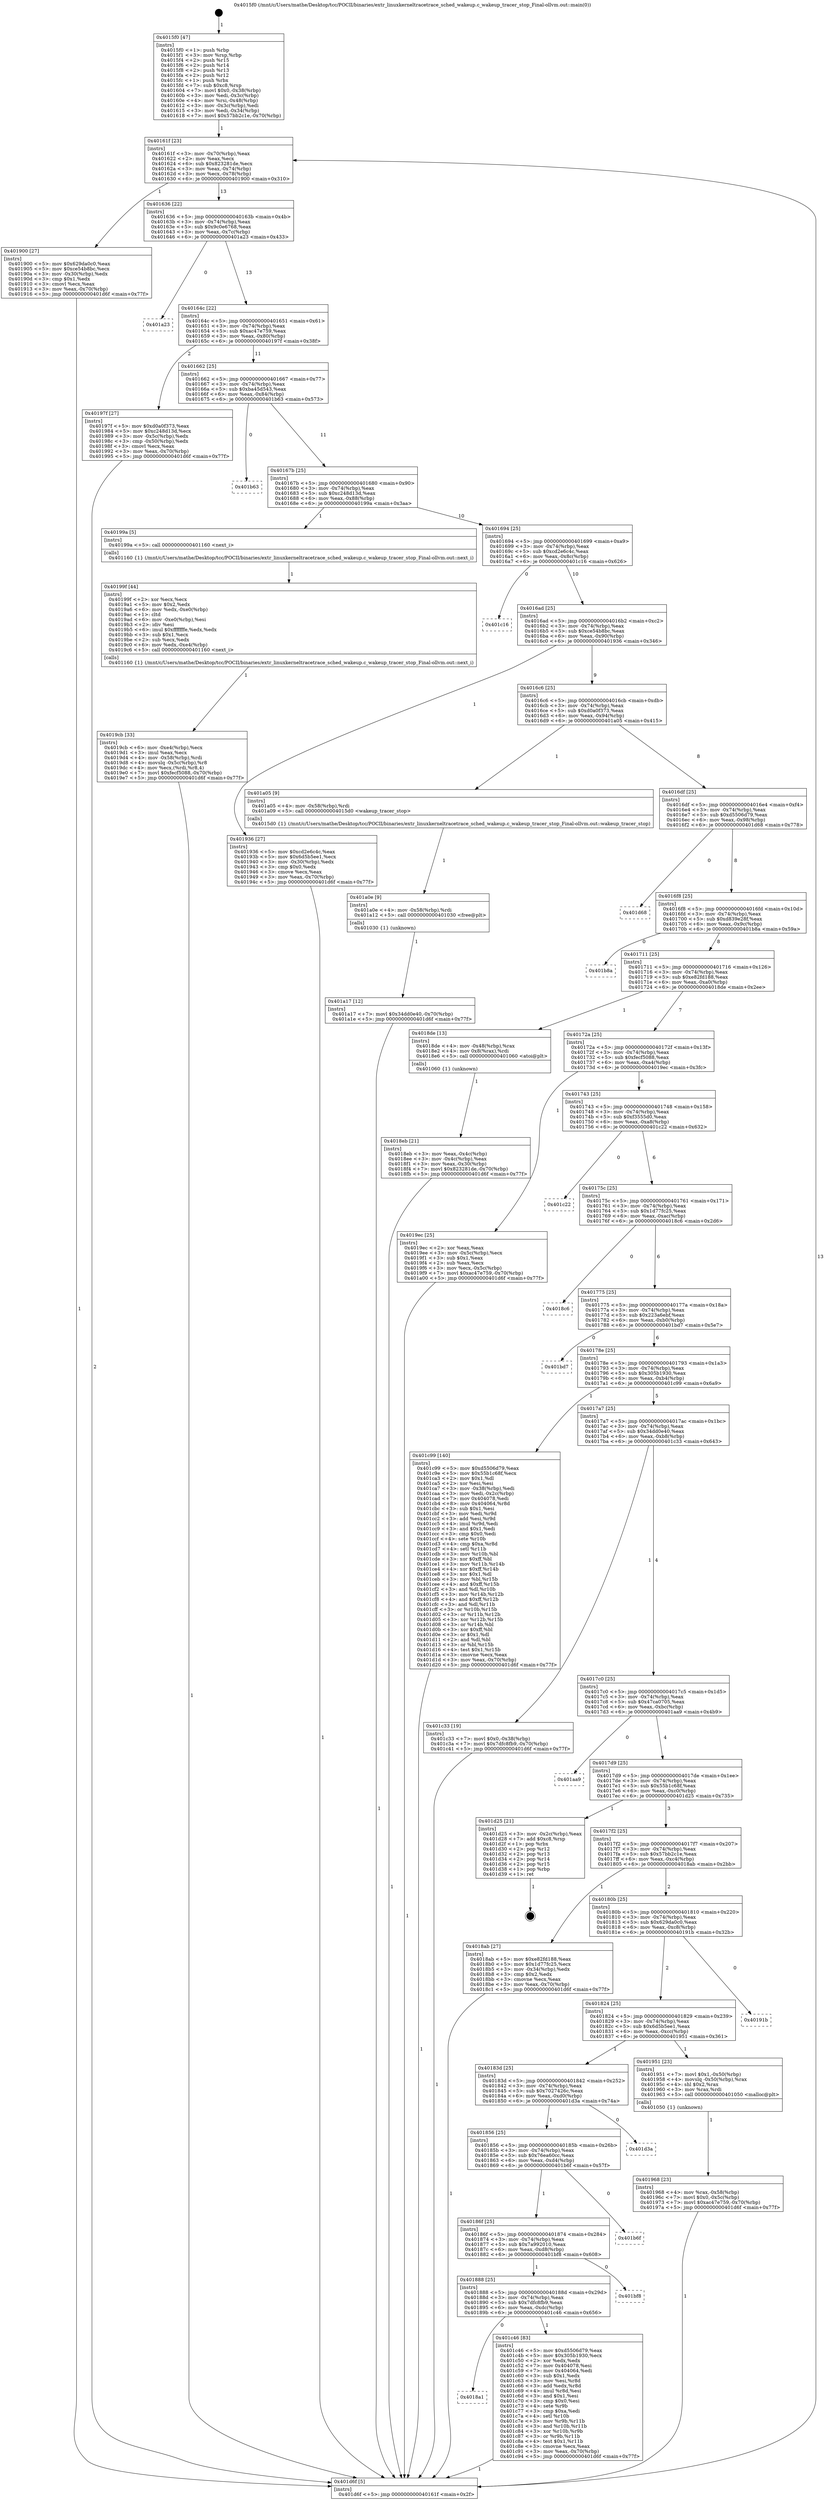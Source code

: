 digraph "0x4015f0" {
  label = "0x4015f0 (/mnt/c/Users/mathe/Desktop/tcc/POCII/binaries/extr_linuxkerneltracetrace_sched_wakeup.c_wakeup_tracer_stop_Final-ollvm.out::main(0))"
  labelloc = "t"
  node[shape=record]

  Entry [label="",width=0.3,height=0.3,shape=circle,fillcolor=black,style=filled]
  "0x40161f" [label="{
     0x40161f [23]\l
     | [instrs]\l
     &nbsp;&nbsp;0x40161f \<+3\>: mov -0x70(%rbp),%eax\l
     &nbsp;&nbsp;0x401622 \<+2\>: mov %eax,%ecx\l
     &nbsp;&nbsp;0x401624 \<+6\>: sub $0x823281de,%ecx\l
     &nbsp;&nbsp;0x40162a \<+3\>: mov %eax,-0x74(%rbp)\l
     &nbsp;&nbsp;0x40162d \<+3\>: mov %ecx,-0x78(%rbp)\l
     &nbsp;&nbsp;0x401630 \<+6\>: je 0000000000401900 \<main+0x310\>\l
  }"]
  "0x401900" [label="{
     0x401900 [27]\l
     | [instrs]\l
     &nbsp;&nbsp;0x401900 \<+5\>: mov $0x629da0c0,%eax\l
     &nbsp;&nbsp;0x401905 \<+5\>: mov $0xce54b8bc,%ecx\l
     &nbsp;&nbsp;0x40190a \<+3\>: mov -0x30(%rbp),%edx\l
     &nbsp;&nbsp;0x40190d \<+3\>: cmp $0x1,%edx\l
     &nbsp;&nbsp;0x401910 \<+3\>: cmovl %ecx,%eax\l
     &nbsp;&nbsp;0x401913 \<+3\>: mov %eax,-0x70(%rbp)\l
     &nbsp;&nbsp;0x401916 \<+5\>: jmp 0000000000401d6f \<main+0x77f\>\l
  }"]
  "0x401636" [label="{
     0x401636 [22]\l
     | [instrs]\l
     &nbsp;&nbsp;0x401636 \<+5\>: jmp 000000000040163b \<main+0x4b\>\l
     &nbsp;&nbsp;0x40163b \<+3\>: mov -0x74(%rbp),%eax\l
     &nbsp;&nbsp;0x40163e \<+5\>: sub $0x9c0e6768,%eax\l
     &nbsp;&nbsp;0x401643 \<+3\>: mov %eax,-0x7c(%rbp)\l
     &nbsp;&nbsp;0x401646 \<+6\>: je 0000000000401a23 \<main+0x433\>\l
  }"]
  Exit [label="",width=0.3,height=0.3,shape=circle,fillcolor=black,style=filled,peripheries=2]
  "0x401a23" [label="{
     0x401a23\l
  }", style=dashed]
  "0x40164c" [label="{
     0x40164c [22]\l
     | [instrs]\l
     &nbsp;&nbsp;0x40164c \<+5\>: jmp 0000000000401651 \<main+0x61\>\l
     &nbsp;&nbsp;0x401651 \<+3\>: mov -0x74(%rbp),%eax\l
     &nbsp;&nbsp;0x401654 \<+5\>: sub $0xac47e759,%eax\l
     &nbsp;&nbsp;0x401659 \<+3\>: mov %eax,-0x80(%rbp)\l
     &nbsp;&nbsp;0x40165c \<+6\>: je 000000000040197f \<main+0x38f\>\l
  }"]
  "0x4018a1" [label="{
     0x4018a1\l
  }", style=dashed]
  "0x40197f" [label="{
     0x40197f [27]\l
     | [instrs]\l
     &nbsp;&nbsp;0x40197f \<+5\>: mov $0xd0a0f373,%eax\l
     &nbsp;&nbsp;0x401984 \<+5\>: mov $0xc248d13d,%ecx\l
     &nbsp;&nbsp;0x401989 \<+3\>: mov -0x5c(%rbp),%edx\l
     &nbsp;&nbsp;0x40198c \<+3\>: cmp -0x50(%rbp),%edx\l
     &nbsp;&nbsp;0x40198f \<+3\>: cmovl %ecx,%eax\l
     &nbsp;&nbsp;0x401992 \<+3\>: mov %eax,-0x70(%rbp)\l
     &nbsp;&nbsp;0x401995 \<+5\>: jmp 0000000000401d6f \<main+0x77f\>\l
  }"]
  "0x401662" [label="{
     0x401662 [25]\l
     | [instrs]\l
     &nbsp;&nbsp;0x401662 \<+5\>: jmp 0000000000401667 \<main+0x77\>\l
     &nbsp;&nbsp;0x401667 \<+3\>: mov -0x74(%rbp),%eax\l
     &nbsp;&nbsp;0x40166a \<+5\>: sub $0xba45d543,%eax\l
     &nbsp;&nbsp;0x40166f \<+6\>: mov %eax,-0x84(%rbp)\l
     &nbsp;&nbsp;0x401675 \<+6\>: je 0000000000401b63 \<main+0x573\>\l
  }"]
  "0x401c46" [label="{
     0x401c46 [83]\l
     | [instrs]\l
     &nbsp;&nbsp;0x401c46 \<+5\>: mov $0xd5506d79,%eax\l
     &nbsp;&nbsp;0x401c4b \<+5\>: mov $0x305b1930,%ecx\l
     &nbsp;&nbsp;0x401c50 \<+2\>: xor %edx,%edx\l
     &nbsp;&nbsp;0x401c52 \<+7\>: mov 0x404078,%esi\l
     &nbsp;&nbsp;0x401c59 \<+7\>: mov 0x404064,%edi\l
     &nbsp;&nbsp;0x401c60 \<+3\>: sub $0x1,%edx\l
     &nbsp;&nbsp;0x401c63 \<+3\>: mov %esi,%r8d\l
     &nbsp;&nbsp;0x401c66 \<+3\>: add %edx,%r8d\l
     &nbsp;&nbsp;0x401c69 \<+4\>: imul %r8d,%esi\l
     &nbsp;&nbsp;0x401c6d \<+3\>: and $0x1,%esi\l
     &nbsp;&nbsp;0x401c70 \<+3\>: cmp $0x0,%esi\l
     &nbsp;&nbsp;0x401c73 \<+4\>: sete %r9b\l
     &nbsp;&nbsp;0x401c77 \<+3\>: cmp $0xa,%edi\l
     &nbsp;&nbsp;0x401c7a \<+4\>: setl %r10b\l
     &nbsp;&nbsp;0x401c7e \<+3\>: mov %r9b,%r11b\l
     &nbsp;&nbsp;0x401c81 \<+3\>: and %r10b,%r11b\l
     &nbsp;&nbsp;0x401c84 \<+3\>: xor %r10b,%r9b\l
     &nbsp;&nbsp;0x401c87 \<+3\>: or %r9b,%r11b\l
     &nbsp;&nbsp;0x401c8a \<+4\>: test $0x1,%r11b\l
     &nbsp;&nbsp;0x401c8e \<+3\>: cmovne %ecx,%eax\l
     &nbsp;&nbsp;0x401c91 \<+3\>: mov %eax,-0x70(%rbp)\l
     &nbsp;&nbsp;0x401c94 \<+5\>: jmp 0000000000401d6f \<main+0x77f\>\l
  }"]
  "0x401b63" [label="{
     0x401b63\l
  }", style=dashed]
  "0x40167b" [label="{
     0x40167b [25]\l
     | [instrs]\l
     &nbsp;&nbsp;0x40167b \<+5\>: jmp 0000000000401680 \<main+0x90\>\l
     &nbsp;&nbsp;0x401680 \<+3\>: mov -0x74(%rbp),%eax\l
     &nbsp;&nbsp;0x401683 \<+5\>: sub $0xc248d13d,%eax\l
     &nbsp;&nbsp;0x401688 \<+6\>: mov %eax,-0x88(%rbp)\l
     &nbsp;&nbsp;0x40168e \<+6\>: je 000000000040199a \<main+0x3aa\>\l
  }"]
  "0x401888" [label="{
     0x401888 [25]\l
     | [instrs]\l
     &nbsp;&nbsp;0x401888 \<+5\>: jmp 000000000040188d \<main+0x29d\>\l
     &nbsp;&nbsp;0x40188d \<+3\>: mov -0x74(%rbp),%eax\l
     &nbsp;&nbsp;0x401890 \<+5\>: sub $0x7dfc8fb9,%eax\l
     &nbsp;&nbsp;0x401895 \<+6\>: mov %eax,-0xdc(%rbp)\l
     &nbsp;&nbsp;0x40189b \<+6\>: je 0000000000401c46 \<main+0x656\>\l
  }"]
  "0x40199a" [label="{
     0x40199a [5]\l
     | [instrs]\l
     &nbsp;&nbsp;0x40199a \<+5\>: call 0000000000401160 \<next_i\>\l
     | [calls]\l
     &nbsp;&nbsp;0x401160 \{1\} (/mnt/c/Users/mathe/Desktop/tcc/POCII/binaries/extr_linuxkerneltracetrace_sched_wakeup.c_wakeup_tracer_stop_Final-ollvm.out::next_i)\l
  }"]
  "0x401694" [label="{
     0x401694 [25]\l
     | [instrs]\l
     &nbsp;&nbsp;0x401694 \<+5\>: jmp 0000000000401699 \<main+0xa9\>\l
     &nbsp;&nbsp;0x401699 \<+3\>: mov -0x74(%rbp),%eax\l
     &nbsp;&nbsp;0x40169c \<+5\>: sub $0xcd2e6c4c,%eax\l
     &nbsp;&nbsp;0x4016a1 \<+6\>: mov %eax,-0x8c(%rbp)\l
     &nbsp;&nbsp;0x4016a7 \<+6\>: je 0000000000401c16 \<main+0x626\>\l
  }"]
  "0x401bf8" [label="{
     0x401bf8\l
  }", style=dashed]
  "0x401c16" [label="{
     0x401c16\l
  }", style=dashed]
  "0x4016ad" [label="{
     0x4016ad [25]\l
     | [instrs]\l
     &nbsp;&nbsp;0x4016ad \<+5\>: jmp 00000000004016b2 \<main+0xc2\>\l
     &nbsp;&nbsp;0x4016b2 \<+3\>: mov -0x74(%rbp),%eax\l
     &nbsp;&nbsp;0x4016b5 \<+5\>: sub $0xce54b8bc,%eax\l
     &nbsp;&nbsp;0x4016ba \<+6\>: mov %eax,-0x90(%rbp)\l
     &nbsp;&nbsp;0x4016c0 \<+6\>: je 0000000000401936 \<main+0x346\>\l
  }"]
  "0x40186f" [label="{
     0x40186f [25]\l
     | [instrs]\l
     &nbsp;&nbsp;0x40186f \<+5\>: jmp 0000000000401874 \<main+0x284\>\l
     &nbsp;&nbsp;0x401874 \<+3\>: mov -0x74(%rbp),%eax\l
     &nbsp;&nbsp;0x401877 \<+5\>: sub $0x7a992010,%eax\l
     &nbsp;&nbsp;0x40187c \<+6\>: mov %eax,-0xd8(%rbp)\l
     &nbsp;&nbsp;0x401882 \<+6\>: je 0000000000401bf8 \<main+0x608\>\l
  }"]
  "0x401936" [label="{
     0x401936 [27]\l
     | [instrs]\l
     &nbsp;&nbsp;0x401936 \<+5\>: mov $0xcd2e6c4c,%eax\l
     &nbsp;&nbsp;0x40193b \<+5\>: mov $0x6d5b5ee1,%ecx\l
     &nbsp;&nbsp;0x401940 \<+3\>: mov -0x30(%rbp),%edx\l
     &nbsp;&nbsp;0x401943 \<+3\>: cmp $0x0,%edx\l
     &nbsp;&nbsp;0x401946 \<+3\>: cmove %ecx,%eax\l
     &nbsp;&nbsp;0x401949 \<+3\>: mov %eax,-0x70(%rbp)\l
     &nbsp;&nbsp;0x40194c \<+5\>: jmp 0000000000401d6f \<main+0x77f\>\l
  }"]
  "0x4016c6" [label="{
     0x4016c6 [25]\l
     | [instrs]\l
     &nbsp;&nbsp;0x4016c6 \<+5\>: jmp 00000000004016cb \<main+0xdb\>\l
     &nbsp;&nbsp;0x4016cb \<+3\>: mov -0x74(%rbp),%eax\l
     &nbsp;&nbsp;0x4016ce \<+5\>: sub $0xd0a0f373,%eax\l
     &nbsp;&nbsp;0x4016d3 \<+6\>: mov %eax,-0x94(%rbp)\l
     &nbsp;&nbsp;0x4016d9 \<+6\>: je 0000000000401a05 \<main+0x415\>\l
  }"]
  "0x401b6f" [label="{
     0x401b6f\l
  }", style=dashed]
  "0x401a05" [label="{
     0x401a05 [9]\l
     | [instrs]\l
     &nbsp;&nbsp;0x401a05 \<+4\>: mov -0x58(%rbp),%rdi\l
     &nbsp;&nbsp;0x401a09 \<+5\>: call 00000000004015d0 \<wakeup_tracer_stop\>\l
     | [calls]\l
     &nbsp;&nbsp;0x4015d0 \{1\} (/mnt/c/Users/mathe/Desktop/tcc/POCII/binaries/extr_linuxkerneltracetrace_sched_wakeup.c_wakeup_tracer_stop_Final-ollvm.out::wakeup_tracer_stop)\l
  }"]
  "0x4016df" [label="{
     0x4016df [25]\l
     | [instrs]\l
     &nbsp;&nbsp;0x4016df \<+5\>: jmp 00000000004016e4 \<main+0xf4\>\l
     &nbsp;&nbsp;0x4016e4 \<+3\>: mov -0x74(%rbp),%eax\l
     &nbsp;&nbsp;0x4016e7 \<+5\>: sub $0xd5506d79,%eax\l
     &nbsp;&nbsp;0x4016ec \<+6\>: mov %eax,-0x98(%rbp)\l
     &nbsp;&nbsp;0x4016f2 \<+6\>: je 0000000000401d68 \<main+0x778\>\l
  }"]
  "0x401856" [label="{
     0x401856 [25]\l
     | [instrs]\l
     &nbsp;&nbsp;0x401856 \<+5\>: jmp 000000000040185b \<main+0x26b\>\l
     &nbsp;&nbsp;0x40185b \<+3\>: mov -0x74(%rbp),%eax\l
     &nbsp;&nbsp;0x40185e \<+5\>: sub $0x76ea60cc,%eax\l
     &nbsp;&nbsp;0x401863 \<+6\>: mov %eax,-0xd4(%rbp)\l
     &nbsp;&nbsp;0x401869 \<+6\>: je 0000000000401b6f \<main+0x57f\>\l
  }"]
  "0x401d68" [label="{
     0x401d68\l
  }", style=dashed]
  "0x4016f8" [label="{
     0x4016f8 [25]\l
     | [instrs]\l
     &nbsp;&nbsp;0x4016f8 \<+5\>: jmp 00000000004016fd \<main+0x10d\>\l
     &nbsp;&nbsp;0x4016fd \<+3\>: mov -0x74(%rbp),%eax\l
     &nbsp;&nbsp;0x401700 \<+5\>: sub $0xd839e28f,%eax\l
     &nbsp;&nbsp;0x401705 \<+6\>: mov %eax,-0x9c(%rbp)\l
     &nbsp;&nbsp;0x40170b \<+6\>: je 0000000000401b8a \<main+0x59a\>\l
  }"]
  "0x401d3a" [label="{
     0x401d3a\l
  }", style=dashed]
  "0x401b8a" [label="{
     0x401b8a\l
  }", style=dashed]
  "0x401711" [label="{
     0x401711 [25]\l
     | [instrs]\l
     &nbsp;&nbsp;0x401711 \<+5\>: jmp 0000000000401716 \<main+0x126\>\l
     &nbsp;&nbsp;0x401716 \<+3\>: mov -0x74(%rbp),%eax\l
     &nbsp;&nbsp;0x401719 \<+5\>: sub $0xe82fd188,%eax\l
     &nbsp;&nbsp;0x40171e \<+6\>: mov %eax,-0xa0(%rbp)\l
     &nbsp;&nbsp;0x401724 \<+6\>: je 00000000004018de \<main+0x2ee\>\l
  }"]
  "0x401a17" [label="{
     0x401a17 [12]\l
     | [instrs]\l
     &nbsp;&nbsp;0x401a17 \<+7\>: movl $0x34dd0e40,-0x70(%rbp)\l
     &nbsp;&nbsp;0x401a1e \<+5\>: jmp 0000000000401d6f \<main+0x77f\>\l
  }"]
  "0x4018de" [label="{
     0x4018de [13]\l
     | [instrs]\l
     &nbsp;&nbsp;0x4018de \<+4\>: mov -0x48(%rbp),%rax\l
     &nbsp;&nbsp;0x4018e2 \<+4\>: mov 0x8(%rax),%rdi\l
     &nbsp;&nbsp;0x4018e6 \<+5\>: call 0000000000401060 \<atoi@plt\>\l
     | [calls]\l
     &nbsp;&nbsp;0x401060 \{1\} (unknown)\l
  }"]
  "0x40172a" [label="{
     0x40172a [25]\l
     | [instrs]\l
     &nbsp;&nbsp;0x40172a \<+5\>: jmp 000000000040172f \<main+0x13f\>\l
     &nbsp;&nbsp;0x40172f \<+3\>: mov -0x74(%rbp),%eax\l
     &nbsp;&nbsp;0x401732 \<+5\>: sub $0xfecf5088,%eax\l
     &nbsp;&nbsp;0x401737 \<+6\>: mov %eax,-0xa4(%rbp)\l
     &nbsp;&nbsp;0x40173d \<+6\>: je 00000000004019ec \<main+0x3fc\>\l
  }"]
  "0x401a0e" [label="{
     0x401a0e [9]\l
     | [instrs]\l
     &nbsp;&nbsp;0x401a0e \<+4\>: mov -0x58(%rbp),%rdi\l
     &nbsp;&nbsp;0x401a12 \<+5\>: call 0000000000401030 \<free@plt\>\l
     | [calls]\l
     &nbsp;&nbsp;0x401030 \{1\} (unknown)\l
  }"]
  "0x4019ec" [label="{
     0x4019ec [25]\l
     | [instrs]\l
     &nbsp;&nbsp;0x4019ec \<+2\>: xor %eax,%eax\l
     &nbsp;&nbsp;0x4019ee \<+3\>: mov -0x5c(%rbp),%ecx\l
     &nbsp;&nbsp;0x4019f1 \<+3\>: sub $0x1,%eax\l
     &nbsp;&nbsp;0x4019f4 \<+2\>: sub %eax,%ecx\l
     &nbsp;&nbsp;0x4019f6 \<+3\>: mov %ecx,-0x5c(%rbp)\l
     &nbsp;&nbsp;0x4019f9 \<+7\>: movl $0xac47e759,-0x70(%rbp)\l
     &nbsp;&nbsp;0x401a00 \<+5\>: jmp 0000000000401d6f \<main+0x77f\>\l
  }"]
  "0x401743" [label="{
     0x401743 [25]\l
     | [instrs]\l
     &nbsp;&nbsp;0x401743 \<+5\>: jmp 0000000000401748 \<main+0x158\>\l
     &nbsp;&nbsp;0x401748 \<+3\>: mov -0x74(%rbp),%eax\l
     &nbsp;&nbsp;0x40174b \<+5\>: sub $0xf3555d0,%eax\l
     &nbsp;&nbsp;0x401750 \<+6\>: mov %eax,-0xa8(%rbp)\l
     &nbsp;&nbsp;0x401756 \<+6\>: je 0000000000401c22 \<main+0x632\>\l
  }"]
  "0x4019cb" [label="{
     0x4019cb [33]\l
     | [instrs]\l
     &nbsp;&nbsp;0x4019cb \<+6\>: mov -0xe4(%rbp),%ecx\l
     &nbsp;&nbsp;0x4019d1 \<+3\>: imul %eax,%ecx\l
     &nbsp;&nbsp;0x4019d4 \<+4\>: mov -0x58(%rbp),%rdi\l
     &nbsp;&nbsp;0x4019d8 \<+4\>: movslq -0x5c(%rbp),%r8\l
     &nbsp;&nbsp;0x4019dc \<+4\>: mov %ecx,(%rdi,%r8,4)\l
     &nbsp;&nbsp;0x4019e0 \<+7\>: movl $0xfecf5088,-0x70(%rbp)\l
     &nbsp;&nbsp;0x4019e7 \<+5\>: jmp 0000000000401d6f \<main+0x77f\>\l
  }"]
  "0x401c22" [label="{
     0x401c22\l
  }", style=dashed]
  "0x40175c" [label="{
     0x40175c [25]\l
     | [instrs]\l
     &nbsp;&nbsp;0x40175c \<+5\>: jmp 0000000000401761 \<main+0x171\>\l
     &nbsp;&nbsp;0x401761 \<+3\>: mov -0x74(%rbp),%eax\l
     &nbsp;&nbsp;0x401764 \<+5\>: sub $0x1d77fc25,%eax\l
     &nbsp;&nbsp;0x401769 \<+6\>: mov %eax,-0xac(%rbp)\l
     &nbsp;&nbsp;0x40176f \<+6\>: je 00000000004018c6 \<main+0x2d6\>\l
  }"]
  "0x40199f" [label="{
     0x40199f [44]\l
     | [instrs]\l
     &nbsp;&nbsp;0x40199f \<+2\>: xor %ecx,%ecx\l
     &nbsp;&nbsp;0x4019a1 \<+5\>: mov $0x2,%edx\l
     &nbsp;&nbsp;0x4019a6 \<+6\>: mov %edx,-0xe0(%rbp)\l
     &nbsp;&nbsp;0x4019ac \<+1\>: cltd\l
     &nbsp;&nbsp;0x4019ad \<+6\>: mov -0xe0(%rbp),%esi\l
     &nbsp;&nbsp;0x4019b3 \<+2\>: idiv %esi\l
     &nbsp;&nbsp;0x4019b5 \<+6\>: imul $0xfffffffe,%edx,%edx\l
     &nbsp;&nbsp;0x4019bb \<+3\>: sub $0x1,%ecx\l
     &nbsp;&nbsp;0x4019be \<+2\>: sub %ecx,%edx\l
     &nbsp;&nbsp;0x4019c0 \<+6\>: mov %edx,-0xe4(%rbp)\l
     &nbsp;&nbsp;0x4019c6 \<+5\>: call 0000000000401160 \<next_i\>\l
     | [calls]\l
     &nbsp;&nbsp;0x401160 \{1\} (/mnt/c/Users/mathe/Desktop/tcc/POCII/binaries/extr_linuxkerneltracetrace_sched_wakeup.c_wakeup_tracer_stop_Final-ollvm.out::next_i)\l
  }"]
  "0x4018c6" [label="{
     0x4018c6\l
  }", style=dashed]
  "0x401775" [label="{
     0x401775 [25]\l
     | [instrs]\l
     &nbsp;&nbsp;0x401775 \<+5\>: jmp 000000000040177a \<main+0x18a\>\l
     &nbsp;&nbsp;0x40177a \<+3\>: mov -0x74(%rbp),%eax\l
     &nbsp;&nbsp;0x40177d \<+5\>: sub $0x223a6ebf,%eax\l
     &nbsp;&nbsp;0x401782 \<+6\>: mov %eax,-0xb0(%rbp)\l
     &nbsp;&nbsp;0x401788 \<+6\>: je 0000000000401bd7 \<main+0x5e7\>\l
  }"]
  "0x401968" [label="{
     0x401968 [23]\l
     | [instrs]\l
     &nbsp;&nbsp;0x401968 \<+4\>: mov %rax,-0x58(%rbp)\l
     &nbsp;&nbsp;0x40196c \<+7\>: movl $0x0,-0x5c(%rbp)\l
     &nbsp;&nbsp;0x401973 \<+7\>: movl $0xac47e759,-0x70(%rbp)\l
     &nbsp;&nbsp;0x40197a \<+5\>: jmp 0000000000401d6f \<main+0x77f\>\l
  }"]
  "0x401bd7" [label="{
     0x401bd7\l
  }", style=dashed]
  "0x40178e" [label="{
     0x40178e [25]\l
     | [instrs]\l
     &nbsp;&nbsp;0x40178e \<+5\>: jmp 0000000000401793 \<main+0x1a3\>\l
     &nbsp;&nbsp;0x401793 \<+3\>: mov -0x74(%rbp),%eax\l
     &nbsp;&nbsp;0x401796 \<+5\>: sub $0x305b1930,%eax\l
     &nbsp;&nbsp;0x40179b \<+6\>: mov %eax,-0xb4(%rbp)\l
     &nbsp;&nbsp;0x4017a1 \<+6\>: je 0000000000401c99 \<main+0x6a9\>\l
  }"]
  "0x40183d" [label="{
     0x40183d [25]\l
     | [instrs]\l
     &nbsp;&nbsp;0x40183d \<+5\>: jmp 0000000000401842 \<main+0x252\>\l
     &nbsp;&nbsp;0x401842 \<+3\>: mov -0x74(%rbp),%eax\l
     &nbsp;&nbsp;0x401845 \<+5\>: sub $0x7027426c,%eax\l
     &nbsp;&nbsp;0x40184a \<+6\>: mov %eax,-0xd0(%rbp)\l
     &nbsp;&nbsp;0x401850 \<+6\>: je 0000000000401d3a \<main+0x74a\>\l
  }"]
  "0x401c99" [label="{
     0x401c99 [140]\l
     | [instrs]\l
     &nbsp;&nbsp;0x401c99 \<+5\>: mov $0xd5506d79,%eax\l
     &nbsp;&nbsp;0x401c9e \<+5\>: mov $0x55b1c68f,%ecx\l
     &nbsp;&nbsp;0x401ca3 \<+2\>: mov $0x1,%dl\l
     &nbsp;&nbsp;0x401ca5 \<+2\>: xor %esi,%esi\l
     &nbsp;&nbsp;0x401ca7 \<+3\>: mov -0x38(%rbp),%edi\l
     &nbsp;&nbsp;0x401caa \<+3\>: mov %edi,-0x2c(%rbp)\l
     &nbsp;&nbsp;0x401cad \<+7\>: mov 0x404078,%edi\l
     &nbsp;&nbsp;0x401cb4 \<+8\>: mov 0x404064,%r8d\l
     &nbsp;&nbsp;0x401cbc \<+3\>: sub $0x1,%esi\l
     &nbsp;&nbsp;0x401cbf \<+3\>: mov %edi,%r9d\l
     &nbsp;&nbsp;0x401cc2 \<+3\>: add %esi,%r9d\l
     &nbsp;&nbsp;0x401cc5 \<+4\>: imul %r9d,%edi\l
     &nbsp;&nbsp;0x401cc9 \<+3\>: and $0x1,%edi\l
     &nbsp;&nbsp;0x401ccc \<+3\>: cmp $0x0,%edi\l
     &nbsp;&nbsp;0x401ccf \<+4\>: sete %r10b\l
     &nbsp;&nbsp;0x401cd3 \<+4\>: cmp $0xa,%r8d\l
     &nbsp;&nbsp;0x401cd7 \<+4\>: setl %r11b\l
     &nbsp;&nbsp;0x401cdb \<+3\>: mov %r10b,%bl\l
     &nbsp;&nbsp;0x401cde \<+3\>: xor $0xff,%bl\l
     &nbsp;&nbsp;0x401ce1 \<+3\>: mov %r11b,%r14b\l
     &nbsp;&nbsp;0x401ce4 \<+4\>: xor $0xff,%r14b\l
     &nbsp;&nbsp;0x401ce8 \<+3\>: xor $0x1,%dl\l
     &nbsp;&nbsp;0x401ceb \<+3\>: mov %bl,%r15b\l
     &nbsp;&nbsp;0x401cee \<+4\>: and $0xff,%r15b\l
     &nbsp;&nbsp;0x401cf2 \<+3\>: and %dl,%r10b\l
     &nbsp;&nbsp;0x401cf5 \<+3\>: mov %r14b,%r12b\l
     &nbsp;&nbsp;0x401cf8 \<+4\>: and $0xff,%r12b\l
     &nbsp;&nbsp;0x401cfc \<+3\>: and %dl,%r11b\l
     &nbsp;&nbsp;0x401cff \<+3\>: or %r10b,%r15b\l
     &nbsp;&nbsp;0x401d02 \<+3\>: or %r11b,%r12b\l
     &nbsp;&nbsp;0x401d05 \<+3\>: xor %r12b,%r15b\l
     &nbsp;&nbsp;0x401d08 \<+3\>: or %r14b,%bl\l
     &nbsp;&nbsp;0x401d0b \<+3\>: xor $0xff,%bl\l
     &nbsp;&nbsp;0x401d0e \<+3\>: or $0x1,%dl\l
     &nbsp;&nbsp;0x401d11 \<+2\>: and %dl,%bl\l
     &nbsp;&nbsp;0x401d13 \<+3\>: or %bl,%r15b\l
     &nbsp;&nbsp;0x401d16 \<+4\>: test $0x1,%r15b\l
     &nbsp;&nbsp;0x401d1a \<+3\>: cmovne %ecx,%eax\l
     &nbsp;&nbsp;0x401d1d \<+3\>: mov %eax,-0x70(%rbp)\l
     &nbsp;&nbsp;0x401d20 \<+5\>: jmp 0000000000401d6f \<main+0x77f\>\l
  }"]
  "0x4017a7" [label="{
     0x4017a7 [25]\l
     | [instrs]\l
     &nbsp;&nbsp;0x4017a7 \<+5\>: jmp 00000000004017ac \<main+0x1bc\>\l
     &nbsp;&nbsp;0x4017ac \<+3\>: mov -0x74(%rbp),%eax\l
     &nbsp;&nbsp;0x4017af \<+5\>: sub $0x34dd0e40,%eax\l
     &nbsp;&nbsp;0x4017b4 \<+6\>: mov %eax,-0xb8(%rbp)\l
     &nbsp;&nbsp;0x4017ba \<+6\>: je 0000000000401c33 \<main+0x643\>\l
  }"]
  "0x401951" [label="{
     0x401951 [23]\l
     | [instrs]\l
     &nbsp;&nbsp;0x401951 \<+7\>: movl $0x1,-0x50(%rbp)\l
     &nbsp;&nbsp;0x401958 \<+4\>: movslq -0x50(%rbp),%rax\l
     &nbsp;&nbsp;0x40195c \<+4\>: shl $0x2,%rax\l
     &nbsp;&nbsp;0x401960 \<+3\>: mov %rax,%rdi\l
     &nbsp;&nbsp;0x401963 \<+5\>: call 0000000000401050 \<malloc@plt\>\l
     | [calls]\l
     &nbsp;&nbsp;0x401050 \{1\} (unknown)\l
  }"]
  "0x401c33" [label="{
     0x401c33 [19]\l
     | [instrs]\l
     &nbsp;&nbsp;0x401c33 \<+7\>: movl $0x0,-0x38(%rbp)\l
     &nbsp;&nbsp;0x401c3a \<+7\>: movl $0x7dfc8fb9,-0x70(%rbp)\l
     &nbsp;&nbsp;0x401c41 \<+5\>: jmp 0000000000401d6f \<main+0x77f\>\l
  }"]
  "0x4017c0" [label="{
     0x4017c0 [25]\l
     | [instrs]\l
     &nbsp;&nbsp;0x4017c0 \<+5\>: jmp 00000000004017c5 \<main+0x1d5\>\l
     &nbsp;&nbsp;0x4017c5 \<+3\>: mov -0x74(%rbp),%eax\l
     &nbsp;&nbsp;0x4017c8 \<+5\>: sub $0x47ca0705,%eax\l
     &nbsp;&nbsp;0x4017cd \<+6\>: mov %eax,-0xbc(%rbp)\l
     &nbsp;&nbsp;0x4017d3 \<+6\>: je 0000000000401aa9 \<main+0x4b9\>\l
  }"]
  "0x401824" [label="{
     0x401824 [25]\l
     | [instrs]\l
     &nbsp;&nbsp;0x401824 \<+5\>: jmp 0000000000401829 \<main+0x239\>\l
     &nbsp;&nbsp;0x401829 \<+3\>: mov -0x74(%rbp),%eax\l
     &nbsp;&nbsp;0x40182c \<+5\>: sub $0x6d5b5ee1,%eax\l
     &nbsp;&nbsp;0x401831 \<+6\>: mov %eax,-0xcc(%rbp)\l
     &nbsp;&nbsp;0x401837 \<+6\>: je 0000000000401951 \<main+0x361\>\l
  }"]
  "0x401aa9" [label="{
     0x401aa9\l
  }", style=dashed]
  "0x4017d9" [label="{
     0x4017d9 [25]\l
     | [instrs]\l
     &nbsp;&nbsp;0x4017d9 \<+5\>: jmp 00000000004017de \<main+0x1ee\>\l
     &nbsp;&nbsp;0x4017de \<+3\>: mov -0x74(%rbp),%eax\l
     &nbsp;&nbsp;0x4017e1 \<+5\>: sub $0x55b1c68f,%eax\l
     &nbsp;&nbsp;0x4017e6 \<+6\>: mov %eax,-0xc0(%rbp)\l
     &nbsp;&nbsp;0x4017ec \<+6\>: je 0000000000401d25 \<main+0x735\>\l
  }"]
  "0x40191b" [label="{
     0x40191b\l
  }", style=dashed]
  "0x401d25" [label="{
     0x401d25 [21]\l
     | [instrs]\l
     &nbsp;&nbsp;0x401d25 \<+3\>: mov -0x2c(%rbp),%eax\l
     &nbsp;&nbsp;0x401d28 \<+7\>: add $0xc8,%rsp\l
     &nbsp;&nbsp;0x401d2f \<+1\>: pop %rbx\l
     &nbsp;&nbsp;0x401d30 \<+2\>: pop %r12\l
     &nbsp;&nbsp;0x401d32 \<+2\>: pop %r13\l
     &nbsp;&nbsp;0x401d34 \<+2\>: pop %r14\l
     &nbsp;&nbsp;0x401d36 \<+2\>: pop %r15\l
     &nbsp;&nbsp;0x401d38 \<+1\>: pop %rbp\l
     &nbsp;&nbsp;0x401d39 \<+1\>: ret\l
  }"]
  "0x4017f2" [label="{
     0x4017f2 [25]\l
     | [instrs]\l
     &nbsp;&nbsp;0x4017f2 \<+5\>: jmp 00000000004017f7 \<main+0x207\>\l
     &nbsp;&nbsp;0x4017f7 \<+3\>: mov -0x74(%rbp),%eax\l
     &nbsp;&nbsp;0x4017fa \<+5\>: sub $0x57bb2c1e,%eax\l
     &nbsp;&nbsp;0x4017ff \<+6\>: mov %eax,-0xc4(%rbp)\l
     &nbsp;&nbsp;0x401805 \<+6\>: je 00000000004018ab \<main+0x2bb\>\l
  }"]
  "0x4018eb" [label="{
     0x4018eb [21]\l
     | [instrs]\l
     &nbsp;&nbsp;0x4018eb \<+3\>: mov %eax,-0x4c(%rbp)\l
     &nbsp;&nbsp;0x4018ee \<+3\>: mov -0x4c(%rbp),%eax\l
     &nbsp;&nbsp;0x4018f1 \<+3\>: mov %eax,-0x30(%rbp)\l
     &nbsp;&nbsp;0x4018f4 \<+7\>: movl $0x823281de,-0x70(%rbp)\l
     &nbsp;&nbsp;0x4018fb \<+5\>: jmp 0000000000401d6f \<main+0x77f\>\l
  }"]
  "0x4018ab" [label="{
     0x4018ab [27]\l
     | [instrs]\l
     &nbsp;&nbsp;0x4018ab \<+5\>: mov $0xe82fd188,%eax\l
     &nbsp;&nbsp;0x4018b0 \<+5\>: mov $0x1d77fc25,%ecx\l
     &nbsp;&nbsp;0x4018b5 \<+3\>: mov -0x34(%rbp),%edx\l
     &nbsp;&nbsp;0x4018b8 \<+3\>: cmp $0x2,%edx\l
     &nbsp;&nbsp;0x4018bb \<+3\>: cmovne %ecx,%eax\l
     &nbsp;&nbsp;0x4018be \<+3\>: mov %eax,-0x70(%rbp)\l
     &nbsp;&nbsp;0x4018c1 \<+5\>: jmp 0000000000401d6f \<main+0x77f\>\l
  }"]
  "0x40180b" [label="{
     0x40180b [25]\l
     | [instrs]\l
     &nbsp;&nbsp;0x40180b \<+5\>: jmp 0000000000401810 \<main+0x220\>\l
     &nbsp;&nbsp;0x401810 \<+3\>: mov -0x74(%rbp),%eax\l
     &nbsp;&nbsp;0x401813 \<+5\>: sub $0x629da0c0,%eax\l
     &nbsp;&nbsp;0x401818 \<+6\>: mov %eax,-0xc8(%rbp)\l
     &nbsp;&nbsp;0x40181e \<+6\>: je 000000000040191b \<main+0x32b\>\l
  }"]
  "0x401d6f" [label="{
     0x401d6f [5]\l
     | [instrs]\l
     &nbsp;&nbsp;0x401d6f \<+5\>: jmp 000000000040161f \<main+0x2f\>\l
  }"]
  "0x4015f0" [label="{
     0x4015f0 [47]\l
     | [instrs]\l
     &nbsp;&nbsp;0x4015f0 \<+1\>: push %rbp\l
     &nbsp;&nbsp;0x4015f1 \<+3\>: mov %rsp,%rbp\l
     &nbsp;&nbsp;0x4015f4 \<+2\>: push %r15\l
     &nbsp;&nbsp;0x4015f6 \<+2\>: push %r14\l
     &nbsp;&nbsp;0x4015f8 \<+2\>: push %r13\l
     &nbsp;&nbsp;0x4015fa \<+2\>: push %r12\l
     &nbsp;&nbsp;0x4015fc \<+1\>: push %rbx\l
     &nbsp;&nbsp;0x4015fd \<+7\>: sub $0xc8,%rsp\l
     &nbsp;&nbsp;0x401604 \<+7\>: movl $0x0,-0x38(%rbp)\l
     &nbsp;&nbsp;0x40160b \<+3\>: mov %edi,-0x3c(%rbp)\l
     &nbsp;&nbsp;0x40160e \<+4\>: mov %rsi,-0x48(%rbp)\l
     &nbsp;&nbsp;0x401612 \<+3\>: mov -0x3c(%rbp),%edi\l
     &nbsp;&nbsp;0x401615 \<+3\>: mov %edi,-0x34(%rbp)\l
     &nbsp;&nbsp;0x401618 \<+7\>: movl $0x57bb2c1e,-0x70(%rbp)\l
  }"]
  Entry -> "0x4015f0" [label=" 1"]
  "0x40161f" -> "0x401900" [label=" 1"]
  "0x40161f" -> "0x401636" [label=" 13"]
  "0x401d25" -> Exit [label=" 1"]
  "0x401636" -> "0x401a23" [label=" 0"]
  "0x401636" -> "0x40164c" [label=" 13"]
  "0x401c99" -> "0x401d6f" [label=" 1"]
  "0x40164c" -> "0x40197f" [label=" 2"]
  "0x40164c" -> "0x401662" [label=" 11"]
  "0x401c46" -> "0x401d6f" [label=" 1"]
  "0x401662" -> "0x401b63" [label=" 0"]
  "0x401662" -> "0x40167b" [label=" 11"]
  "0x401888" -> "0x4018a1" [label=" 0"]
  "0x40167b" -> "0x40199a" [label=" 1"]
  "0x40167b" -> "0x401694" [label=" 10"]
  "0x401888" -> "0x401c46" [label=" 1"]
  "0x401694" -> "0x401c16" [label=" 0"]
  "0x401694" -> "0x4016ad" [label=" 10"]
  "0x40186f" -> "0x401888" [label=" 1"]
  "0x4016ad" -> "0x401936" [label=" 1"]
  "0x4016ad" -> "0x4016c6" [label=" 9"]
  "0x40186f" -> "0x401bf8" [label=" 0"]
  "0x4016c6" -> "0x401a05" [label=" 1"]
  "0x4016c6" -> "0x4016df" [label=" 8"]
  "0x401856" -> "0x40186f" [label=" 1"]
  "0x4016df" -> "0x401d68" [label=" 0"]
  "0x4016df" -> "0x4016f8" [label=" 8"]
  "0x401856" -> "0x401b6f" [label=" 0"]
  "0x4016f8" -> "0x401b8a" [label=" 0"]
  "0x4016f8" -> "0x401711" [label=" 8"]
  "0x40183d" -> "0x401856" [label=" 1"]
  "0x401711" -> "0x4018de" [label=" 1"]
  "0x401711" -> "0x40172a" [label=" 7"]
  "0x40183d" -> "0x401d3a" [label=" 0"]
  "0x40172a" -> "0x4019ec" [label=" 1"]
  "0x40172a" -> "0x401743" [label=" 6"]
  "0x401c33" -> "0x401d6f" [label=" 1"]
  "0x401743" -> "0x401c22" [label=" 0"]
  "0x401743" -> "0x40175c" [label=" 6"]
  "0x401a17" -> "0x401d6f" [label=" 1"]
  "0x40175c" -> "0x4018c6" [label=" 0"]
  "0x40175c" -> "0x401775" [label=" 6"]
  "0x401a0e" -> "0x401a17" [label=" 1"]
  "0x401775" -> "0x401bd7" [label=" 0"]
  "0x401775" -> "0x40178e" [label=" 6"]
  "0x401a05" -> "0x401a0e" [label=" 1"]
  "0x40178e" -> "0x401c99" [label=" 1"]
  "0x40178e" -> "0x4017a7" [label=" 5"]
  "0x4019ec" -> "0x401d6f" [label=" 1"]
  "0x4017a7" -> "0x401c33" [label=" 1"]
  "0x4017a7" -> "0x4017c0" [label=" 4"]
  "0x4019cb" -> "0x401d6f" [label=" 1"]
  "0x4017c0" -> "0x401aa9" [label=" 0"]
  "0x4017c0" -> "0x4017d9" [label=" 4"]
  "0x40199a" -> "0x40199f" [label=" 1"]
  "0x4017d9" -> "0x401d25" [label=" 1"]
  "0x4017d9" -> "0x4017f2" [label=" 3"]
  "0x40197f" -> "0x401d6f" [label=" 2"]
  "0x4017f2" -> "0x4018ab" [label=" 1"]
  "0x4017f2" -> "0x40180b" [label=" 2"]
  "0x4018ab" -> "0x401d6f" [label=" 1"]
  "0x4015f0" -> "0x40161f" [label=" 1"]
  "0x401d6f" -> "0x40161f" [label=" 13"]
  "0x4018de" -> "0x4018eb" [label=" 1"]
  "0x4018eb" -> "0x401d6f" [label=" 1"]
  "0x401900" -> "0x401d6f" [label=" 1"]
  "0x401936" -> "0x401d6f" [label=" 1"]
  "0x401968" -> "0x401d6f" [label=" 1"]
  "0x40180b" -> "0x40191b" [label=" 0"]
  "0x40180b" -> "0x401824" [label=" 2"]
  "0x40199f" -> "0x4019cb" [label=" 1"]
  "0x401824" -> "0x401951" [label=" 1"]
  "0x401824" -> "0x40183d" [label=" 1"]
  "0x401951" -> "0x401968" [label=" 1"]
}
